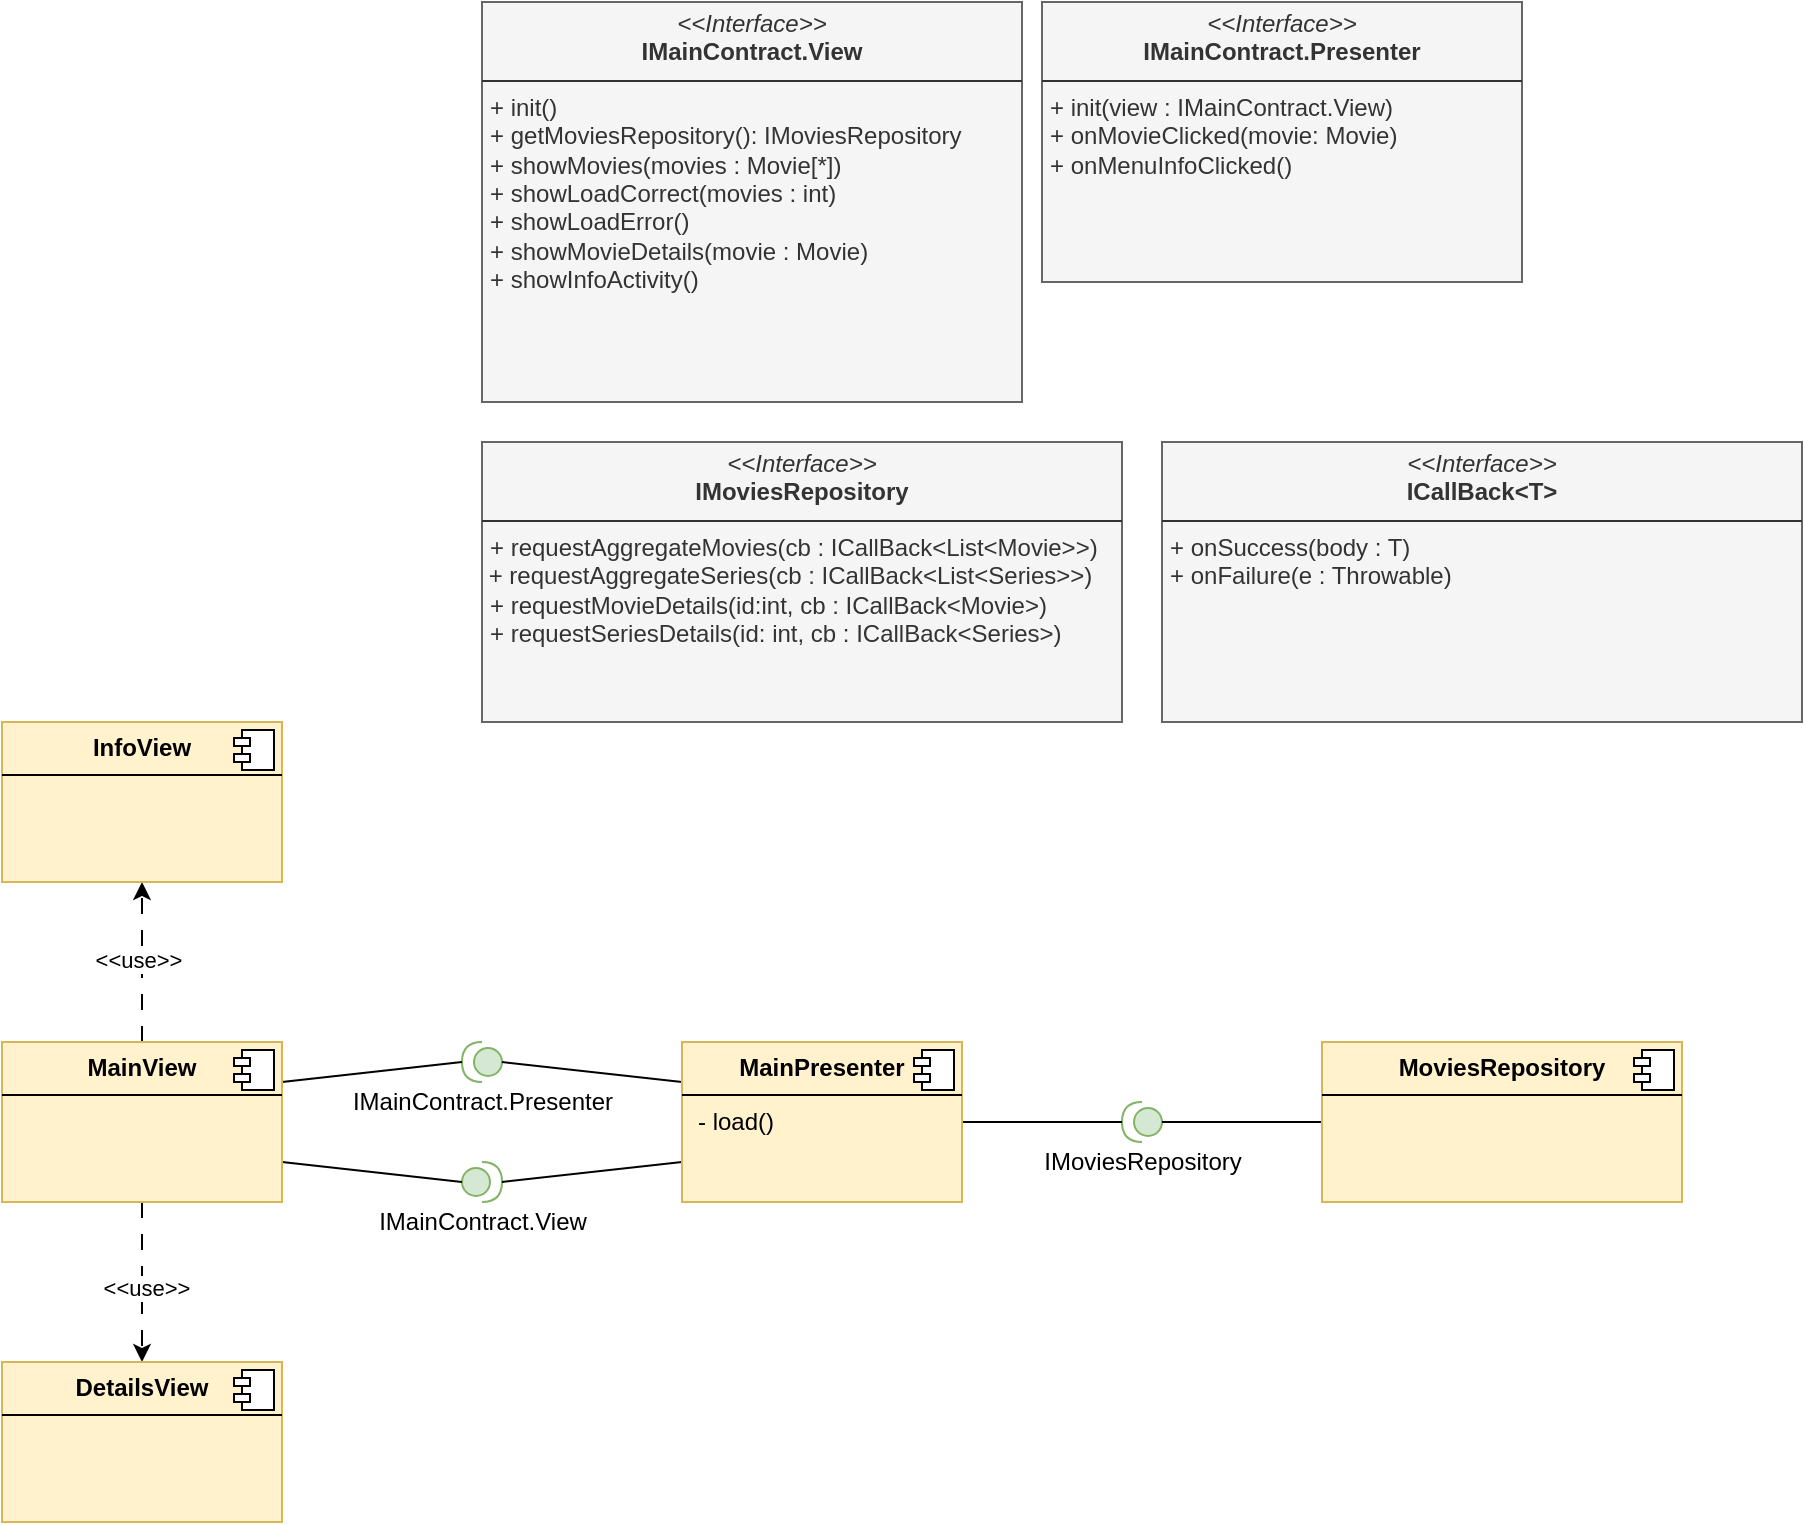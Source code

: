 <mxfile version="28.2.5">
  <diagram name="Page-1" id="ub2kNGOSmS9r3PGDec26">
    <mxGraphModel dx="1426" dy="751" grid="1" gridSize="10" guides="1" tooltips="1" connect="1" arrows="1" fold="1" page="1" pageScale="1" pageWidth="2336" pageHeight="1654" math="0" shadow="0">
      <root>
        <mxCell id="0" />
        <mxCell id="1" parent="0" />
        <mxCell id="P_VijdiBNjSvhub926DC-6" value="&lt;p style=&quot;margin:0px;margin-top:4px;text-align:center;&quot;&gt;&lt;i&gt;&amp;lt;&amp;lt;Interface&amp;gt;&amp;gt;&lt;/i&gt;&lt;br&gt;&lt;b&gt;IMainContract.View&lt;/b&gt;&lt;/p&gt;&lt;hr size=&quot;1&quot; style=&quot;border-style:solid;&quot;&gt;&lt;p style=&quot;margin:0px;margin-left:4px;&quot;&gt;+ init()&lt;br&gt;+ getMoviesRepository(): IMoviesRepository&lt;/p&gt;&lt;p style=&quot;margin:0px;margin-left:4px;&quot;&gt;+ showMovies(movies : Movie[*])&lt;/p&gt;&lt;p style=&quot;margin:0px;margin-left:4px;&quot;&gt;+ showLoadCorrect(movies : int)&lt;/p&gt;&lt;p style=&quot;margin:0px;margin-left:4px;&quot;&gt;+ showLoadError()&lt;/p&gt;&lt;p style=&quot;margin:0px;margin-left:4px;&quot;&gt;+ showMovieDetails(movie : Movie)&lt;/p&gt;&lt;p style=&quot;margin:0px;margin-left:4px;&quot;&gt;+ showInfoActivity()&lt;/p&gt;" style="verticalAlign=top;align=left;overflow=fill;html=1;whiteSpace=wrap;fillColor=#f5f5f5;fontColor=#333333;strokeColor=#666666;" parent="1" vertex="1">
          <mxGeometry x="360" y="40" width="270" height="200" as="geometry" />
        </mxCell>
        <mxCell id="P_VijdiBNjSvhub926DC-17" value="IMainContract.View" style="shape=providedRequiredInterface;html=1;verticalLabelPosition=bottom;sketch=0;fillColor=#d5e8d4;strokeColor=#82b366;" parent="1" vertex="1">
          <mxGeometry x="350" y="620" width="20" height="20" as="geometry" />
        </mxCell>
        <mxCell id="P_VijdiBNjSvhub926DC-18" value="IMainContract.Presenter" style="shape=providedRequiredInterface;html=1;verticalLabelPosition=bottom;sketch=0;flipH=1;fillColor=#d5e8d4;strokeColor=#82b366;" parent="1" vertex="1">
          <mxGeometry x="350" y="560" width="20" height="20" as="geometry" />
        </mxCell>
        <mxCell id="P_VijdiBNjSvhub926DC-19" value="" style="endArrow=none;html=1;rounded=0;entryX=1;entryY=0.5;entryDx=0;entryDy=0;entryPerimeter=0;exitX=1;exitY=0.25;exitDx=0;exitDy=0;" parent="1" source="P_VijdiBNjSvhub926DC-30" target="P_VijdiBNjSvhub926DC-18" edge="1">
          <mxGeometry width="50" height="50" relative="1" as="geometry">
            <mxPoint x="420" y="840" as="sourcePoint" />
            <mxPoint x="470" y="790" as="targetPoint" />
          </mxGeometry>
        </mxCell>
        <mxCell id="P_VijdiBNjSvhub926DC-20" value="" style="endArrow=none;html=1;rounded=0;entryX=0;entryY=0.5;entryDx=0;entryDy=0;entryPerimeter=0;exitX=1;exitY=0.75;exitDx=0;exitDy=0;" parent="1" source="P_VijdiBNjSvhub926DC-30" target="P_VijdiBNjSvhub926DC-17" edge="1">
          <mxGeometry width="50" height="50" relative="1" as="geometry">
            <mxPoint x="260" y="628" as="sourcePoint" />
            <mxPoint x="380" y="670" as="targetPoint" />
          </mxGeometry>
        </mxCell>
        <mxCell id="P_VijdiBNjSvhub926DC-23" value="" style="endArrow=none;html=1;rounded=0;entryX=0;entryY=0.25;entryDx=0;entryDy=0;exitX=0;exitY=0.5;exitDx=0;exitDy=0;exitPerimeter=0;" parent="1" source="P_VijdiBNjSvhub926DC-18" target="P_VijdiBNjSvhub926DC-32" edge="1">
          <mxGeometry width="50" height="50" relative="1" as="geometry">
            <mxPoint x="420" y="840" as="sourcePoint" />
            <mxPoint x="470" y="790" as="targetPoint" />
          </mxGeometry>
        </mxCell>
        <mxCell id="P_VijdiBNjSvhub926DC-24" value="" style="endArrow=none;html=1;rounded=0;entryX=0;entryY=0.75;entryDx=0;entryDy=0;exitX=1;exitY=0.5;exitDx=0;exitDy=0;exitPerimeter=0;" parent="1" source="P_VijdiBNjSvhub926DC-17" target="P_VijdiBNjSvhub926DC-32" edge="1">
          <mxGeometry width="50" height="50" relative="1" as="geometry">
            <mxPoint x="390" y="720" as="sourcePoint" />
            <mxPoint x="480" y="743" as="targetPoint" />
          </mxGeometry>
        </mxCell>
        <mxCell id="P_VijdiBNjSvhub926DC-27" value="IMoviesRepository" style="shape=providedRequiredInterface;html=1;verticalLabelPosition=bottom;sketch=0;flipH=1;fillColor=#d5e8d4;strokeColor=#82b366;" parent="1" vertex="1">
          <mxGeometry x="680" y="590" width="20" height="20" as="geometry" />
        </mxCell>
        <mxCell id="P_VijdiBNjSvhub926DC-28" value="" style="endArrow=none;html=1;rounded=0;entryX=1;entryY=0.5;entryDx=0;entryDy=0;entryPerimeter=0;exitX=1;exitY=0.5;exitDx=0;exitDy=0;" parent="1" source="P_VijdiBNjSvhub926DC-32" target="P_VijdiBNjSvhub926DC-27" edge="1">
          <mxGeometry width="50" height="50" relative="1" as="geometry">
            <mxPoint x="570" y="840" as="sourcePoint" />
            <mxPoint x="620" y="790" as="targetPoint" />
          </mxGeometry>
        </mxCell>
        <mxCell id="P_VijdiBNjSvhub926DC-29" value="" style="endArrow=none;html=1;rounded=0;entryX=0;entryY=0.5;entryDx=0;entryDy=0;exitX=0;exitY=0.5;exitDx=0;exitDy=0;exitPerimeter=0;" parent="1" source="P_VijdiBNjSvhub926DC-27" target="P_VijdiBNjSvhub926DC-34" edge="1">
          <mxGeometry width="50" height="50" relative="1" as="geometry">
            <mxPoint x="670" y="670" as="sourcePoint" />
            <mxPoint x="740" y="670" as="targetPoint" />
          </mxGeometry>
        </mxCell>
        <mxCell id="P_VijdiBNjSvhub926DC-45" value="" style="edgeStyle=orthogonalEdgeStyle;rounded=0;orthogonalLoop=1;jettySize=auto;html=1;dashed=1;dashPattern=8 8;" parent="1" source="P_VijdiBNjSvhub926DC-30" target="P_VijdiBNjSvhub926DC-43" edge="1">
          <mxGeometry relative="1" as="geometry" />
        </mxCell>
        <mxCell id="P_VijdiBNjSvhub926DC-47" value="&amp;lt;&amp;lt;use&amp;gt;&amp;gt;" style="edgeLabel;html=1;align=center;verticalAlign=middle;resizable=0;points=[];" parent="P_VijdiBNjSvhub926DC-45" vertex="1" connectable="0">
          <mxGeometry x="0.029" y="2" relative="1" as="geometry">
            <mxPoint as="offset" />
          </mxGeometry>
        </mxCell>
        <mxCell id="P_VijdiBNjSvhub926DC-46" value="" style="edgeStyle=orthogonalEdgeStyle;rounded=0;orthogonalLoop=1;jettySize=auto;html=1;dashed=1;dashPattern=8 8;" parent="1" source="P_VijdiBNjSvhub926DC-30" target="P_VijdiBNjSvhub926DC-41" edge="1">
          <mxGeometry relative="1" as="geometry" />
        </mxCell>
        <mxCell id="P_VijdiBNjSvhub926DC-48" value="&amp;lt;&amp;lt;use&amp;gt;&amp;gt;" style="edgeLabel;html=1;align=center;verticalAlign=middle;resizable=0;points=[];" parent="P_VijdiBNjSvhub926DC-46" vertex="1" connectable="0">
          <mxGeometry x="0.079" y="2" relative="1" as="geometry">
            <mxPoint as="offset" />
          </mxGeometry>
        </mxCell>
        <mxCell id="P_VijdiBNjSvhub926DC-30" value="&lt;p style=&quot;margin:0px;margin-top:6px;text-align:center;&quot;&gt;&lt;b&gt;MainView&lt;/b&gt;&lt;/p&gt;&lt;hr size=&quot;1&quot; style=&quot;border-style:solid;&quot;&gt;&lt;p style=&quot;margin:0px;margin-left:8px;&quot;&gt;&lt;br&gt;&lt;/p&gt;" style="align=left;overflow=fill;html=1;dropTarget=0;whiteSpace=wrap;fillColor=#fff2cc;strokeColor=#d6b656;" parent="1" vertex="1">
          <mxGeometry x="120" y="560" width="140" height="80" as="geometry" />
        </mxCell>
        <mxCell id="P_VijdiBNjSvhub926DC-31" value="" style="shape=component;jettyWidth=8;jettyHeight=4;" parent="P_VijdiBNjSvhub926DC-30" vertex="1">
          <mxGeometry x="1" width="20" height="20" relative="1" as="geometry">
            <mxPoint x="-24" y="4" as="offset" />
          </mxGeometry>
        </mxCell>
        <mxCell id="P_VijdiBNjSvhub926DC-32" value="&lt;p style=&quot;margin:0px;margin-top:6px;text-align:center;&quot;&gt;&lt;b&gt;MainPresenter&lt;/b&gt;&lt;/p&gt;&lt;hr size=&quot;1&quot; style=&quot;border-style:solid;&quot;&gt;&lt;p style=&quot;margin:0px;margin-left:8px;&quot;&gt;- load()&lt;/p&gt;" style="align=left;overflow=fill;html=1;dropTarget=0;whiteSpace=wrap;fillColor=#fff2cc;strokeColor=#d6b656;" parent="1" vertex="1">
          <mxGeometry x="460" y="560" width="140" height="80" as="geometry" />
        </mxCell>
        <mxCell id="P_VijdiBNjSvhub926DC-33" value="" style="shape=component;jettyWidth=8;jettyHeight=4;" parent="P_VijdiBNjSvhub926DC-32" vertex="1">
          <mxGeometry x="1" width="20" height="20" relative="1" as="geometry">
            <mxPoint x="-24" y="4" as="offset" />
          </mxGeometry>
        </mxCell>
        <mxCell id="P_VijdiBNjSvhub926DC-34" value="&lt;p style=&quot;margin:0px;margin-top:6px;text-align:center;&quot;&gt;&lt;b&gt;MoviesRepository&lt;/b&gt;&lt;/p&gt;&lt;hr size=&quot;1&quot; style=&quot;border-style:solid;&quot;&gt;&lt;p style=&quot;margin:0px;margin-left:8px;&quot;&gt;&lt;br&gt;&lt;/p&gt;" style="align=left;overflow=fill;html=1;dropTarget=0;whiteSpace=wrap;fillColor=#fff2cc;strokeColor=#d6b656;" parent="1" vertex="1">
          <mxGeometry x="780" y="560" width="180" height="80" as="geometry" />
        </mxCell>
        <mxCell id="P_VijdiBNjSvhub926DC-35" value="" style="shape=component;jettyWidth=8;jettyHeight=4;" parent="P_VijdiBNjSvhub926DC-34" vertex="1">
          <mxGeometry x="1" width="20" height="20" relative="1" as="geometry">
            <mxPoint x="-24" y="4" as="offset" />
          </mxGeometry>
        </mxCell>
        <mxCell id="P_VijdiBNjSvhub926DC-38" value="&lt;p style=&quot;margin:0px;margin-top:4px;text-align:center;&quot;&gt;&lt;i&gt;&amp;lt;&amp;lt;Interface&amp;gt;&amp;gt;&lt;/i&gt;&lt;br&gt;&lt;b&gt;IMainContract.Presenter&lt;/b&gt;&lt;/p&gt;&lt;hr size=&quot;1&quot; style=&quot;border-style:solid;&quot;&gt;&lt;p style=&quot;margin:0px;margin-left:4px;&quot;&gt;+ init(view : IMainContract.View)&lt;br&gt;+ onMovieClicked(movie: Movie)&lt;/p&gt;&lt;p style=&quot;margin:0px;margin-left:4px;&quot;&gt;+ onMenuInfoClicked()&lt;/p&gt;" style="verticalAlign=top;align=left;overflow=fill;html=1;whiteSpace=wrap;fillColor=#f5f5f5;fontColor=#333333;strokeColor=#666666;" parent="1" vertex="1">
          <mxGeometry x="640" y="40" width="240" height="140" as="geometry" />
        </mxCell>
        <mxCell id="P_VijdiBNjSvhub926DC-39" value="&lt;p style=&quot;margin:0px;margin-top:4px;text-align:center;&quot;&gt;&lt;i&gt;&amp;lt;&amp;lt;Interface&amp;gt;&amp;gt;&lt;/i&gt;&lt;br&gt;&lt;b&gt;IMoviesRepository&lt;/b&gt;&lt;/p&gt;&lt;hr size=&quot;1&quot; style=&quot;border-style:solid;&quot;&gt;&lt;p style=&quot;margin:0px;margin-left:4px;&quot;&gt;+ requestAggregateMovies(cb : ICallBack&amp;lt;List&amp;lt;Movie&amp;gt;&amp;gt;)&lt;br&gt;&lt;/p&gt;&amp;nbsp;+ requestAggregateSeries(cb : ICallBack&amp;lt;List&amp;lt;Series&amp;gt;&amp;gt;)&lt;br&gt;&lt;p style=&quot;margin:0px;margin-left:4px;&quot;&gt;+ requestMovieDetails(id:int, cb : ICallBack&amp;lt;Movie&amp;gt;)&lt;br&gt;&lt;/p&gt;&lt;p style=&quot;margin:0px;margin-left:4px;&quot;&gt;+ requestSeriesDetails(id: int, cb : ICallBack&amp;lt;Series&amp;gt;)&lt;br&gt;&lt;/p&gt;" style="verticalAlign=top;align=left;overflow=fill;html=1;whiteSpace=wrap;fillColor=#f5f5f5;fontColor=#333333;strokeColor=#666666;" parent="1" vertex="1">
          <mxGeometry x="360" y="260" width="320" height="140" as="geometry" />
        </mxCell>
        <mxCell id="P_VijdiBNjSvhub926DC-40" value="&lt;p style=&quot;margin:0px;margin-top:4px;text-align:center;&quot;&gt;&lt;i&gt;&amp;lt;&amp;lt;Interface&amp;gt;&amp;gt;&lt;/i&gt;&lt;br&gt;&lt;b&gt;ICallBack&amp;lt;T&amp;gt;&lt;/b&gt;&lt;/p&gt;&lt;hr size=&quot;1&quot; style=&quot;border-style:solid;&quot;&gt;&lt;p style=&quot;margin:0px;margin-left:4px;&quot;&gt;+ onSuccess(body : T)&lt;/p&gt;&lt;p style=&quot;margin:0px;margin-left:4px;&quot;&gt;+ onFailure(e : Throwable)&lt;/p&gt;" style="verticalAlign=top;align=left;overflow=fill;html=1;whiteSpace=wrap;fillColor=#f5f5f5;fontColor=#333333;strokeColor=#666666;" parent="1" vertex="1">
          <mxGeometry x="700" y="260" width="320" height="140" as="geometry" />
        </mxCell>
        <mxCell id="P_VijdiBNjSvhub926DC-41" value="&lt;p style=&quot;margin:0px;margin-top:6px;text-align:center;&quot;&gt;&lt;b&gt;DetailsView&lt;/b&gt;&lt;/p&gt;&lt;hr size=&quot;1&quot; style=&quot;border-style:solid;&quot;&gt;&lt;p style=&quot;margin:0px;margin-left:8px;&quot;&gt;&lt;br&gt;&lt;/p&gt;" style="align=left;overflow=fill;html=1;dropTarget=0;whiteSpace=wrap;fillColor=#fff2cc;strokeColor=#d6b656;" parent="1" vertex="1">
          <mxGeometry x="120" y="720" width="140" height="80" as="geometry" />
        </mxCell>
        <mxCell id="P_VijdiBNjSvhub926DC-42" value="" style="shape=component;jettyWidth=8;jettyHeight=4;" parent="P_VijdiBNjSvhub926DC-41" vertex="1">
          <mxGeometry x="1" width="20" height="20" relative="1" as="geometry">
            <mxPoint x="-24" y="4" as="offset" />
          </mxGeometry>
        </mxCell>
        <mxCell id="P_VijdiBNjSvhub926DC-43" value="&lt;p style=&quot;margin:0px;margin-top:6px;text-align:center;&quot;&gt;&lt;b&gt;InfoView&lt;/b&gt;&lt;/p&gt;&lt;hr size=&quot;1&quot; style=&quot;border-style:solid;&quot;&gt;&lt;p style=&quot;margin:0px;margin-left:8px;&quot;&gt;&lt;br&gt;&lt;/p&gt;" style="align=left;overflow=fill;html=1;dropTarget=0;whiteSpace=wrap;fillColor=#fff2cc;strokeColor=#d6b656;" parent="1" vertex="1">
          <mxGeometry x="120" y="400" width="140" height="80" as="geometry" />
        </mxCell>
        <mxCell id="P_VijdiBNjSvhub926DC-44" value="" style="shape=component;jettyWidth=8;jettyHeight=4;" parent="P_VijdiBNjSvhub926DC-43" vertex="1">
          <mxGeometry x="1" width="20" height="20" relative="1" as="geometry">
            <mxPoint x="-24" y="4" as="offset" />
          </mxGeometry>
        </mxCell>
      </root>
    </mxGraphModel>
  </diagram>
</mxfile>
